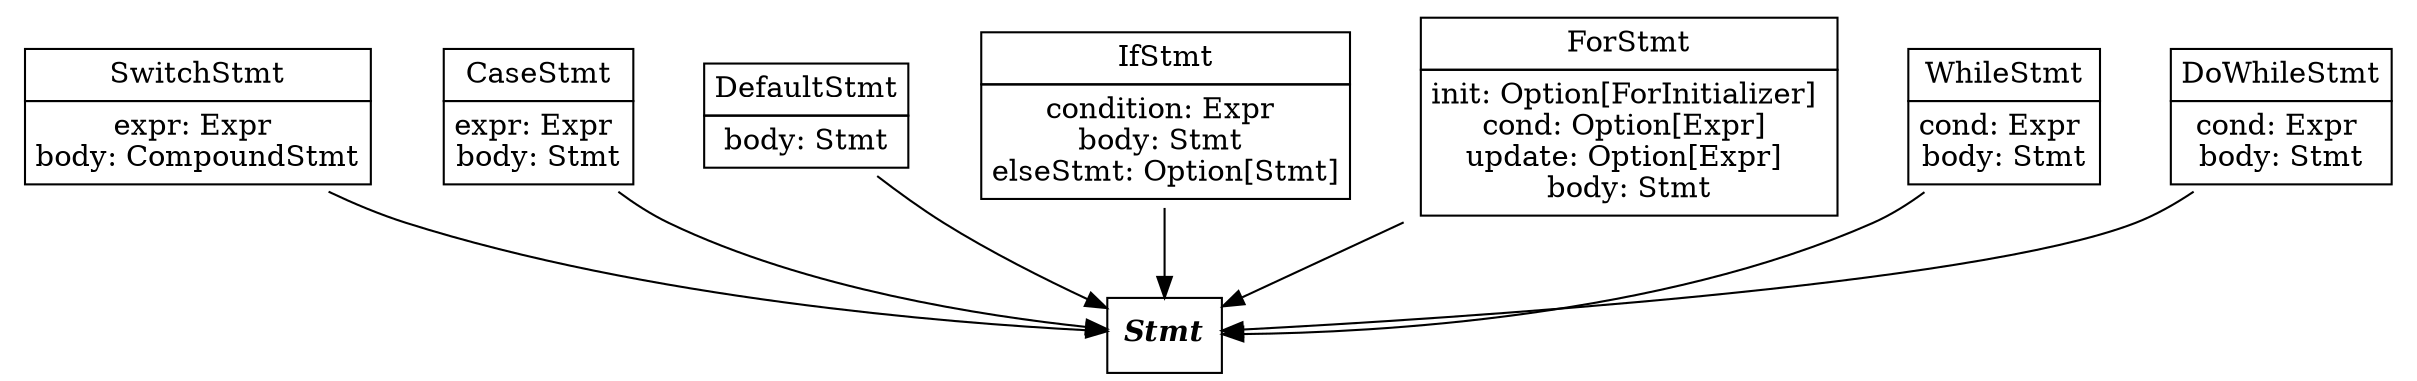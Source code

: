 digraph {
	// nodes
	Stmt [shape=box,label=<<I><B>Stmt</B></I>>];
	SwitchStmt [shape=none,label=<
		<TABLE BORDER="0" CELLBORDER="1" CELLSPACING="0" CELLPADDING="4">
			<TR><TD>SwitchStmt</TD></TR>
			<TR><TD>
				expr: Expr <BR/>
				body: CompoundStmt
			</TD></TR>
		</TABLE>
	>];	
	CaseStmt [shape=none,label=<
		<TABLE BORDER="0" CELLBORDER="1" CELLSPACING="0" CELLPADDING="4">
			<TR><TD>CaseStmt</TD></TR>
			<TR><TD>
				expr: Expr <BR/>
				body: Stmt
			</TD></TR>
		</TABLE>
	>];
	DefaultStmt [shape=none,label=<
		<TABLE BORDER="0" CELLBORDER="1" CELLSPACING="0" CELLPADDING="4">
			<TR><TD>DefaultStmt</TD></TR>
			<TR><TD>
				body: Stmt
			</TD></TR>
		</TABLE>
	>];
	IfStmt [shape=none,label=<
		<TABLE BORDER="0" CELLBORDER="1" CELLSPACING="0" CELLPADDING="4">
			<TR><TD>IfStmt</TD></TR>
			<TR><TD>
				condition: Expr <BR/>
				body: Stmt <BR/>
				elseStmt: Option[Stmt]
			</TD></TR>
		</TABLE>
	>];
	ForStmt [shape=none,label=<
		<TABLE BORDER="0" CELLBORDER="1" CELLSPACING="0" CELLPADDING="4">
			<TR><TD>ForStmt</TD></TR>
			<TR><TD>
				init: Option[ForInitializer] <BR/>
				cond: Option[Expr] <BR/>
				update: Option[Expr] <BR/>
				body: Option[Stmt]
			</TD></TR>
		</TABLE>
	>];
	ForStmt [shape=none,label=<
		<TABLE BORDER="0" CELLBORDER="1" CELLSPACING="0" CELLPADDING="4">
			<TR><TD>ForStmt</TD></TR>
			<TR><TD>
				init: Option[ForInitializer] <BR/>
				cond: Option[Expr] <BR/>
				update: Option[Expr] <BR/>
				body: Stmt
			</TD></TR>
		</TABLE>
	>];
	WhileStmt [shape=none,label=<
		<TABLE BORDER="0" CELLBORDER="1" CELLSPACING="0" CELLPADDING="4">
			<TR><TD>WhileStmt</TD></TR>
			<TR><TD>
				cond: Expr <BR/>
				body: Stmt
			</TD></TR>
		</TABLE>
	>];
	DoWhileStmt [shape=none,label=<
		<TABLE BORDER="0" CELLBORDER="1" CELLSPACING="0" CELLPADDING="4">
			<TR><TD>DoWhileStmt</TD></TR>
			<TR><TD>
				cond: Expr <BR/>
				body: Stmt
			</TD></TR>
		</TABLE>
	>];
	
	// links
	
	IfStmt -> Stmt
	SwitchStmt -> Stmt
	CaseStmt -> Stmt
	DefaultStmt -> Stmt
	WhileStmt -> Stmt
	DoWhileStmt -> Stmt
	ForStmt -> Stmt
}